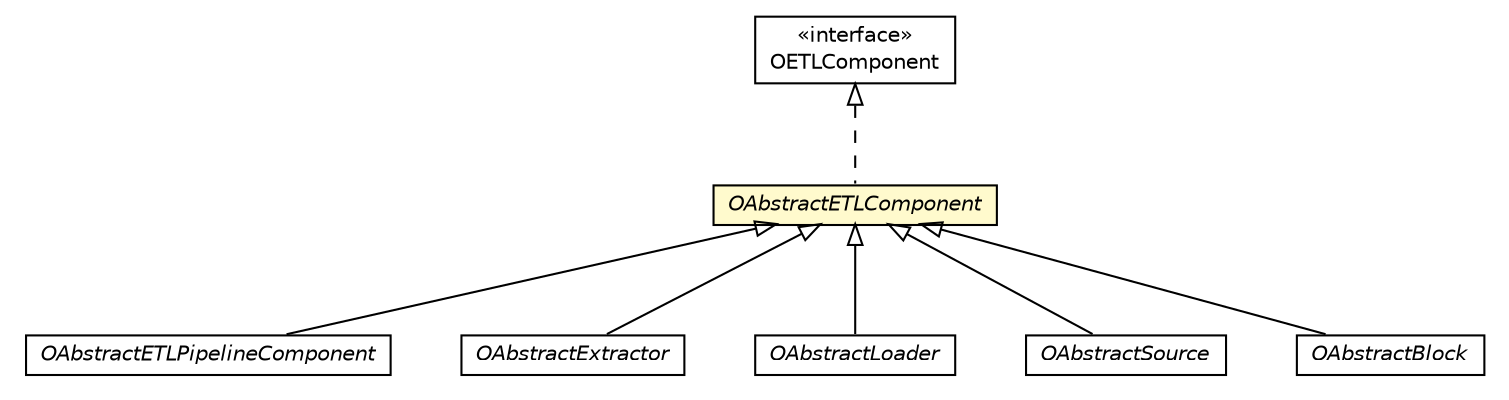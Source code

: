 #!/usr/local/bin/dot
#
# Class diagram 
# Generated by UMLGraph version R5_6-24-gf6e263 (http://www.umlgraph.org/)
#

digraph G {
	edge [fontname="Helvetica",fontsize=10,labelfontname="Helvetica",labelfontsize=10];
	node [fontname="Helvetica",fontsize=10,shape=plaintext];
	nodesep=0.25;
	ranksep=0.5;
	// com.orientechnologies.orient.etl.OAbstractETLComponent
	c518197 [label=<<table title="com.orientechnologies.orient.etl.OAbstractETLComponent" border="0" cellborder="1" cellspacing="0" cellpadding="2" port="p" bgcolor="lemonChiffon" href="./OAbstractETLComponent.html">
		<tr><td><table border="0" cellspacing="0" cellpadding="1">
<tr><td align="center" balign="center"><font face="Helvetica-Oblique"> OAbstractETLComponent </font></td></tr>
		</table></td></tr>
		</table>>, URL="./OAbstractETLComponent.html", fontname="Helvetica", fontcolor="black", fontsize=10.0];
	// com.orientechnologies.orient.etl.OAbstractETLPipelineComponent
	c518198 [label=<<table title="com.orientechnologies.orient.etl.OAbstractETLPipelineComponent" border="0" cellborder="1" cellspacing="0" cellpadding="2" port="p" href="./OAbstractETLPipelineComponent.html">
		<tr><td><table border="0" cellspacing="0" cellpadding="1">
<tr><td align="center" balign="center"><font face="Helvetica-Oblique"> OAbstractETLPipelineComponent </font></td></tr>
		</table></td></tr>
		</table>>, URL="./OAbstractETLPipelineComponent.html", fontname="Helvetica", fontcolor="black", fontsize=10.0];
	// com.orientechnologies.orient.etl.OETLComponent
	c518201 [label=<<table title="com.orientechnologies.orient.etl.OETLComponent" border="0" cellborder="1" cellspacing="0" cellpadding="2" port="p" href="./OETLComponent.html">
		<tr><td><table border="0" cellspacing="0" cellpadding="1">
<tr><td align="center" balign="center"> &#171;interface&#187; </td></tr>
<tr><td align="center" balign="center"> OETLComponent </td></tr>
		</table></td></tr>
		</table>>, URL="./OETLComponent.html", fontname="Helvetica", fontcolor="black", fontsize=10.0];
	// com.orientechnologies.orient.etl.extractor.OAbstractExtractor
	c518218 [label=<<table title="com.orientechnologies.orient.etl.extractor.OAbstractExtractor" border="0" cellborder="1" cellspacing="0" cellpadding="2" port="p" href="./extractor/OAbstractExtractor.html">
		<tr><td><table border="0" cellspacing="0" cellpadding="1">
<tr><td align="center" balign="center"><font face="Helvetica-Oblique"> OAbstractExtractor </font></td></tr>
		</table></td></tr>
		</table>>, URL="./extractor/OAbstractExtractor.html", fontname="Helvetica", fontcolor="black", fontsize=10.0];
	// com.orientechnologies.orient.etl.loader.OAbstractLoader
	c518225 [label=<<table title="com.orientechnologies.orient.etl.loader.OAbstractLoader" border="0" cellborder="1" cellspacing="0" cellpadding="2" port="p" href="./loader/OAbstractLoader.html">
		<tr><td><table border="0" cellspacing="0" cellpadding="1">
<tr><td align="center" balign="center"><font face="Helvetica-Oblique"> OAbstractLoader </font></td></tr>
		</table></td></tr>
		</table>>, URL="./loader/OAbstractLoader.html", fontname="Helvetica", fontcolor="black", fontsize=10.0];
	// com.orientechnologies.orient.etl.source.OAbstractSource
	c518233 [label=<<table title="com.orientechnologies.orient.etl.source.OAbstractSource" border="0" cellborder="1" cellspacing="0" cellpadding="2" port="p" href="./source/OAbstractSource.html">
		<tr><td><table border="0" cellspacing="0" cellpadding="1">
<tr><td align="center" balign="center"><font face="Helvetica-Oblique"> OAbstractSource </font></td></tr>
		</table></td></tr>
		</table>>, URL="./source/OAbstractSource.html", fontname="Helvetica", fontcolor="black", fontsize=10.0];
	// com.orientechnologies.orient.etl.block.OAbstractBlock
	c518241 [label=<<table title="com.orientechnologies.orient.etl.block.OAbstractBlock" border="0" cellborder="1" cellspacing="0" cellpadding="2" port="p" href="./block/OAbstractBlock.html">
		<tr><td><table border="0" cellspacing="0" cellpadding="1">
<tr><td align="center" balign="center"><font face="Helvetica-Oblique"> OAbstractBlock </font></td></tr>
		</table></td></tr>
		</table>>, URL="./block/OAbstractBlock.html", fontname="Helvetica", fontcolor="black", fontsize=10.0];
	//com.orientechnologies.orient.etl.OAbstractETLComponent implements com.orientechnologies.orient.etl.OETLComponent
	c518201:p -> c518197:p [dir=back,arrowtail=empty,style=dashed];
	//com.orientechnologies.orient.etl.OAbstractETLPipelineComponent extends com.orientechnologies.orient.etl.OAbstractETLComponent
	c518197:p -> c518198:p [dir=back,arrowtail=empty];
	//com.orientechnologies.orient.etl.extractor.OAbstractExtractor extends com.orientechnologies.orient.etl.OAbstractETLComponent
	c518197:p -> c518218:p [dir=back,arrowtail=empty];
	//com.orientechnologies.orient.etl.loader.OAbstractLoader extends com.orientechnologies.orient.etl.OAbstractETLComponent
	c518197:p -> c518225:p [dir=back,arrowtail=empty];
	//com.orientechnologies.orient.etl.source.OAbstractSource extends com.orientechnologies.orient.etl.OAbstractETLComponent
	c518197:p -> c518233:p [dir=back,arrowtail=empty];
	//com.orientechnologies.orient.etl.block.OAbstractBlock extends com.orientechnologies.orient.etl.OAbstractETLComponent
	c518197:p -> c518241:p [dir=back,arrowtail=empty];
}

